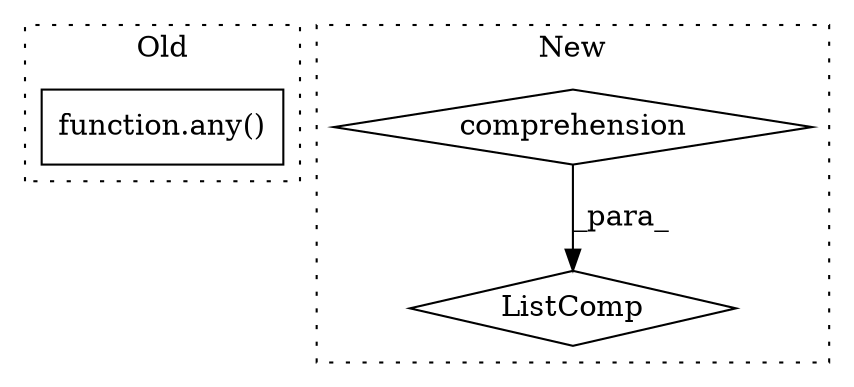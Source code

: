 digraph G {
subgraph cluster0 {
1 [label="function.any()" a="75" s="4756,4832" l="17,10" shape="box"];
label = "Old";
style="dotted";
}
subgraph cluster1 {
2 [label="ListComp" a="106" s="5098" l="41" shape="diamond"];
3 [label="comprehension" a="45" s="5115" l="3" shape="diamond"];
label = "New";
style="dotted";
}
3 -> 2 [label="_para_"];
}